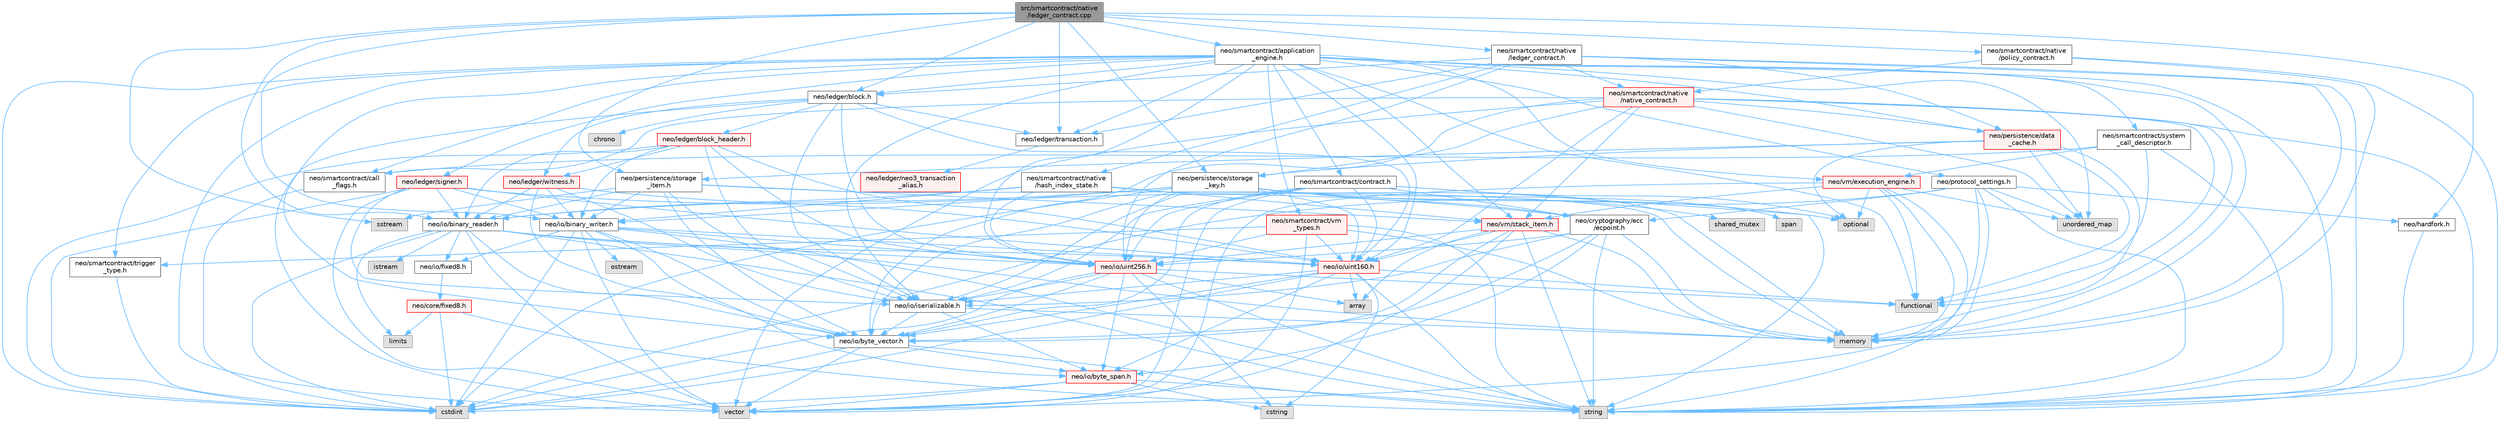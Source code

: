 digraph "src/smartcontract/native/ledger_contract.cpp"
{
 // LATEX_PDF_SIZE
  bgcolor="transparent";
  edge [fontname=Helvetica,fontsize=10,labelfontname=Helvetica,labelfontsize=10];
  node [fontname=Helvetica,fontsize=10,shape=box,height=0.2,width=0.4];
  Node1 [id="Node000001",label="src/smartcontract/native\l/ledger_contract.cpp",height=0.2,width=0.4,color="gray40", fillcolor="grey60", style="filled", fontcolor="black",tooltip=" "];
  Node1 -> Node2 [id="edge1_Node000001_Node000002",color="steelblue1",style="solid",tooltip=" "];
  Node2 [id="Node000002",label="neo/hardfork.h",height=0.2,width=0.4,color="grey40", fillcolor="white", style="filled",URL="$hardfork_8h.html",tooltip="Hardfork enumeration for Neo protocol upgrades."];
  Node2 -> Node3 [id="edge2_Node000002_Node000003",color="steelblue1",style="solid",tooltip=" "];
  Node3 [id="Node000003",label="string",height=0.2,width=0.4,color="grey60", fillcolor="#E0E0E0", style="filled",tooltip=" "];
  Node1 -> Node4 [id="edge3_Node000001_Node000004",color="steelblue1",style="solid",tooltip=" "];
  Node4 [id="Node000004",label="neo/io/binary_reader.h",height=0.2,width=0.4,color="grey40", fillcolor="white", style="filled",URL="$binary__reader_8h.html",tooltip=" "];
  Node4 -> Node5 [id="edge4_Node000004_Node000005",color="steelblue1",style="solid",tooltip=" "];
  Node5 [id="Node000005",label="neo/io/byte_vector.h",height=0.2,width=0.4,color="grey40", fillcolor="white", style="filled",URL="$io_2byte__vector_8h.html",tooltip=" "];
  Node5 -> Node6 [id="edge5_Node000005_Node000006",color="steelblue1",style="solid",tooltip=" "];
  Node6 [id="Node000006",label="neo/io/byte_span.h",height=0.2,width=0.4,color="red", fillcolor="#FFF0F0", style="filled",URL="$io_2byte__span_8h.html",tooltip=" "];
  Node6 -> Node7 [id="edge6_Node000006_Node000007",color="steelblue1",style="solid",tooltip=" "];
  Node7 [id="Node000007",label="cstdint",height=0.2,width=0.4,color="grey60", fillcolor="#E0E0E0", style="filled",tooltip=" "];
  Node6 -> Node8 [id="edge7_Node000006_Node000008",color="steelblue1",style="solid",tooltip=" "];
  Node8 [id="Node000008",label="cstring",height=0.2,width=0.4,color="grey60", fillcolor="#E0E0E0", style="filled",tooltip=" "];
  Node6 -> Node3 [id="edge8_Node000006_Node000003",color="steelblue1",style="solid",tooltip=" "];
  Node6 -> Node10 [id="edge9_Node000006_Node000010",color="steelblue1",style="solid",tooltip=" "];
  Node10 [id="Node000010",label="vector",height=0.2,width=0.4,color="grey60", fillcolor="#E0E0E0", style="filled",tooltip=" "];
  Node5 -> Node7 [id="edge10_Node000005_Node000007",color="steelblue1",style="solid",tooltip=" "];
  Node5 -> Node3 [id="edge11_Node000005_Node000003",color="steelblue1",style="solid",tooltip=" "];
  Node5 -> Node10 [id="edge12_Node000005_Node000010",color="steelblue1",style="solid",tooltip=" "];
  Node4 -> Node11 [id="edge13_Node000004_Node000011",color="steelblue1",style="solid",tooltip=" "];
  Node11 [id="Node000011",label="neo/io/fixed8.h",height=0.2,width=0.4,color="grey40", fillcolor="white", style="filled",URL="$io_2fixed8_8h.html",tooltip=" "];
  Node11 -> Node12 [id="edge14_Node000011_Node000012",color="steelblue1",style="solid",tooltip=" "];
  Node12 [id="Node000012",label="neo/core/fixed8.h",height=0.2,width=0.4,color="red", fillcolor="#FFF0F0", style="filled",URL="$core_2fixed8_8h.html",tooltip=" "];
  Node12 -> Node7 [id="edge15_Node000012_Node000007",color="steelblue1",style="solid",tooltip=" "];
  Node12 -> Node13 [id="edge16_Node000012_Node000013",color="steelblue1",style="solid",tooltip=" "];
  Node13 [id="Node000013",label="limits",height=0.2,width=0.4,color="grey60", fillcolor="#E0E0E0", style="filled",tooltip=" "];
  Node12 -> Node3 [id="edge17_Node000012_Node000003",color="steelblue1",style="solid",tooltip=" "];
  Node4 -> Node14 [id="edge18_Node000004_Node000014",color="steelblue1",style="solid",tooltip=" "];
  Node14 [id="Node000014",label="neo/io/uint160.h",height=0.2,width=0.4,color="red", fillcolor="#FFF0F0", style="filled",URL="$uint160_8h.html",tooltip=" "];
  Node14 -> Node6 [id="edge19_Node000014_Node000006",color="steelblue1",style="solid",tooltip=" "];
  Node14 -> Node5 [id="edge20_Node000014_Node000005",color="steelblue1",style="solid",tooltip=" "];
  Node14 -> Node15 [id="edge21_Node000014_Node000015",color="steelblue1",style="solid",tooltip=" "];
  Node15 [id="Node000015",label="neo/io/iserializable.h",height=0.2,width=0.4,color="grey40", fillcolor="white", style="filled",URL="$iserializable_8h.html",tooltip=" "];
  Node15 -> Node6 [id="edge22_Node000015_Node000006",color="steelblue1",style="solid",tooltip=" "];
  Node15 -> Node5 [id="edge23_Node000015_Node000005",color="steelblue1",style="solid",tooltip=" "];
  Node15 -> Node16 [id="edge24_Node000015_Node000016",color="steelblue1",style="solid",tooltip=" "];
  Node16 [id="Node000016",label="memory",height=0.2,width=0.4,color="grey60", fillcolor="#E0E0E0", style="filled",tooltip=" "];
  Node14 -> Node17 [id="edge25_Node000014_Node000017",color="steelblue1",style="solid",tooltip=" "];
  Node17 [id="Node000017",label="array",height=0.2,width=0.4,color="grey60", fillcolor="#E0E0E0", style="filled",tooltip=" "];
  Node14 -> Node7 [id="edge26_Node000014_Node000007",color="steelblue1",style="solid",tooltip=" "];
  Node14 -> Node8 [id="edge27_Node000014_Node000008",color="steelblue1",style="solid",tooltip=" "];
  Node14 -> Node18 [id="edge28_Node000014_Node000018",color="steelblue1",style="solid",tooltip=" "];
  Node18 [id="Node000018",label="functional",height=0.2,width=0.4,color="grey60", fillcolor="#E0E0E0", style="filled",tooltip=" "];
  Node14 -> Node3 [id="edge29_Node000014_Node000003",color="steelblue1",style="solid",tooltip=" "];
  Node4 -> Node19 [id="edge30_Node000004_Node000019",color="steelblue1",style="solid",tooltip=" "];
  Node19 [id="Node000019",label="neo/io/uint256.h",height=0.2,width=0.4,color="red", fillcolor="#FFF0F0", style="filled",URL="$uint256_8h.html",tooltip=" "];
  Node19 -> Node6 [id="edge31_Node000019_Node000006",color="steelblue1",style="solid",tooltip=" "];
  Node19 -> Node5 [id="edge32_Node000019_Node000005",color="steelblue1",style="solid",tooltip=" "];
  Node19 -> Node15 [id="edge33_Node000019_Node000015",color="steelblue1",style="solid",tooltip=" "];
  Node19 -> Node17 [id="edge34_Node000019_Node000017",color="steelblue1",style="solid",tooltip=" "];
  Node19 -> Node7 [id="edge35_Node000019_Node000007",color="steelblue1",style="solid",tooltip=" "];
  Node19 -> Node8 [id="edge36_Node000019_Node000008",color="steelblue1",style="solid",tooltip=" "];
  Node19 -> Node18 [id="edge37_Node000019_Node000018",color="steelblue1",style="solid",tooltip=" "];
  Node19 -> Node3 [id="edge38_Node000019_Node000003",color="steelblue1",style="solid",tooltip=" "];
  Node4 -> Node7 [id="edge39_Node000004_Node000007",color="steelblue1",style="solid",tooltip=" "];
  Node4 -> Node21 [id="edge40_Node000004_Node000021",color="steelblue1",style="solid",tooltip=" "];
  Node21 [id="Node000021",label="istream",height=0.2,width=0.4,color="grey60", fillcolor="#E0E0E0", style="filled",tooltip=" "];
  Node4 -> Node13 [id="edge41_Node000004_Node000013",color="steelblue1",style="solid",tooltip=" "];
  Node4 -> Node16 [id="edge42_Node000004_Node000016",color="steelblue1",style="solid",tooltip=" "];
  Node4 -> Node3 [id="edge43_Node000004_Node000003",color="steelblue1",style="solid",tooltip=" "];
  Node4 -> Node10 [id="edge44_Node000004_Node000010",color="steelblue1",style="solid",tooltip=" "];
  Node1 -> Node22 [id="edge45_Node000001_Node000022",color="steelblue1",style="solid",tooltip=" "];
  Node22 [id="Node000022",label="neo/io/binary_writer.h",height=0.2,width=0.4,color="grey40", fillcolor="white", style="filled",URL="$binary__writer_8h.html",tooltip=" "];
  Node22 -> Node6 [id="edge46_Node000022_Node000006",color="steelblue1",style="solid",tooltip=" "];
  Node22 -> Node5 [id="edge47_Node000022_Node000005",color="steelblue1",style="solid",tooltip=" "];
  Node22 -> Node11 [id="edge48_Node000022_Node000011",color="steelblue1",style="solid",tooltip=" "];
  Node22 -> Node14 [id="edge49_Node000022_Node000014",color="steelblue1",style="solid",tooltip=" "];
  Node22 -> Node19 [id="edge50_Node000022_Node000019",color="steelblue1",style="solid",tooltip=" "];
  Node22 -> Node7 [id="edge51_Node000022_Node000007",color="steelblue1",style="solid",tooltip=" "];
  Node22 -> Node23 [id="edge52_Node000022_Node000023",color="steelblue1",style="solid",tooltip=" "];
  Node23 [id="Node000023",label="ostream",height=0.2,width=0.4,color="grey60", fillcolor="#E0E0E0", style="filled",tooltip=" "];
  Node22 -> Node3 [id="edge53_Node000022_Node000003",color="steelblue1",style="solid",tooltip=" "];
  Node22 -> Node10 [id="edge54_Node000022_Node000010",color="steelblue1",style="solid",tooltip=" "];
  Node1 -> Node24 [id="edge55_Node000001_Node000024",color="steelblue1",style="solid",tooltip=" "];
  Node24 [id="Node000024",label="neo/ledger/block.h",height=0.2,width=0.4,color="grey40", fillcolor="white", style="filled",URL="$ledger_2block_8h.html",tooltip=" "];
  Node24 -> Node15 [id="edge56_Node000024_Node000015",color="steelblue1",style="solid",tooltip=" "];
  Node24 -> Node14 [id="edge57_Node000024_Node000014",color="steelblue1",style="solid",tooltip=" "];
  Node24 -> Node19 [id="edge58_Node000024_Node000019",color="steelblue1",style="solid",tooltip=" "];
  Node24 -> Node25 [id="edge59_Node000024_Node000025",color="steelblue1",style="solid",tooltip=" "];
  Node25 [id="Node000025",label="neo/ledger/block_header.h",height=0.2,width=0.4,color="red", fillcolor="#FFF0F0", style="filled",URL="$block__header_8h.html",tooltip=" "];
  Node25 -> Node4 [id="edge60_Node000025_Node000004",color="steelblue1",style="solid",tooltip=" "];
  Node25 -> Node22 [id="edge61_Node000025_Node000022",color="steelblue1",style="solid",tooltip=" "];
  Node25 -> Node15 [id="edge62_Node000025_Node000015",color="steelblue1",style="solid",tooltip=" "];
  Node25 -> Node14 [id="edge63_Node000025_Node000014",color="steelblue1",style="solid",tooltip=" "];
  Node25 -> Node19 [id="edge64_Node000025_Node000019",color="steelblue1",style="solid",tooltip=" "];
  Node25 -> Node50 [id="edge65_Node000025_Node000050",color="steelblue1",style="solid",tooltip=" "];
  Node50 [id="Node000050",label="neo/ledger/witness.h",height=0.2,width=0.4,color="red", fillcolor="#FFF0F0", style="filled",URL="$ledger_2witness_8h.html",tooltip=" "];
  Node50 -> Node4 [id="edge66_Node000050_Node000004",color="steelblue1",style="solid",tooltip=" "];
  Node50 -> Node22 [id="edge67_Node000050_Node000022",color="steelblue1",style="solid",tooltip=" "];
  Node50 -> Node5 [id="edge68_Node000050_Node000005",color="steelblue1",style="solid",tooltip=" "];
  Node50 -> Node15 [id="edge69_Node000050_Node000015",color="steelblue1",style="solid",tooltip=" "];
  Node50 -> Node14 [id="edge70_Node000050_Node000014",color="steelblue1",style="solid",tooltip=" "];
  Node25 -> Node7 [id="edge71_Node000025_Node000007",color="steelblue1",style="solid",tooltip=" "];
  Node24 -> Node51 [id="edge72_Node000024_Node000051",color="steelblue1",style="solid",tooltip=" "];
  Node51 [id="Node000051",label="neo/ledger/transaction.h",height=0.2,width=0.4,color="grey40", fillcolor="white", style="filled",URL="$ledger_2transaction_8h.html",tooltip=" "];
  Node51 -> Node52 [id="edge73_Node000051_Node000052",color="steelblue1",style="solid",tooltip=" "];
  Node52 [id="Node000052",label="neo/ledger/neo3_transaction\l_alias.h",height=0.2,width=0.4,color="red", fillcolor="#FFF0F0", style="filled",URL="$neo3__transaction__alias_8h.html",tooltip=" "];
  Node24 -> Node50 [id="edge74_Node000024_Node000050",color="steelblue1",style="solid",tooltip=" "];
  Node24 -> Node66 [id="edge75_Node000024_Node000066",color="steelblue1",style="solid",tooltip=" "];
  Node66 [id="Node000066",label="chrono",height=0.2,width=0.4,color="grey60", fillcolor="#E0E0E0", style="filled",tooltip=" "];
  Node24 -> Node10 [id="edge76_Node000024_Node000010",color="steelblue1",style="solid",tooltip=" "];
  Node1 -> Node51 [id="edge77_Node000001_Node000051",color="steelblue1",style="solid",tooltip=" "];
  Node1 -> Node67 [id="edge78_Node000001_Node000067",color="steelblue1",style="solid",tooltip=" "];
  Node67 [id="Node000067",label="neo/persistence/storage\l_item.h",height=0.2,width=0.4,color="grey40", fillcolor="white", style="filled",URL="$persistence_2storage__item_8h.html",tooltip=" "];
  Node67 -> Node4 [id="edge79_Node000067_Node000004",color="steelblue1",style="solid",tooltip=" "];
  Node67 -> Node22 [id="edge80_Node000067_Node000022",color="steelblue1",style="solid",tooltip=" "];
  Node67 -> Node5 [id="edge81_Node000067_Node000005",color="steelblue1",style="solid",tooltip=" "];
  Node67 -> Node15 [id="edge82_Node000067_Node000015",color="steelblue1",style="solid",tooltip=" "];
  Node67 -> Node68 [id="edge83_Node000067_Node000068",color="steelblue1",style="solid",tooltip=" "];
  Node68 [id="Node000068",label="neo/vm/stack_item.h",height=0.2,width=0.4,color="red", fillcolor="#FFF0F0", style="filled",URL="$stack__item_8h.html",tooltip=" "];
  Node68 -> Node5 [id="edge84_Node000068_Node000005",color="steelblue1",style="solid",tooltip=" "];
  Node68 -> Node14 [id="edge85_Node000068_Node000014",color="steelblue1",style="solid",tooltip=" "];
  Node68 -> Node19 [id="edge86_Node000068_Node000019",color="steelblue1",style="solid",tooltip=" "];
  Node68 -> Node17 [id="edge87_Node000068_Node000017",color="steelblue1",style="solid",tooltip=" "];
  Node68 -> Node16 [id="edge88_Node000068_Node000016",color="steelblue1",style="solid",tooltip=" "];
  Node68 -> Node3 [id="edge89_Node000068_Node000003",color="steelblue1",style="solid",tooltip=" "];
  Node68 -> Node10 [id="edge90_Node000068_Node000010",color="steelblue1",style="solid",tooltip=" "];
  Node67 -> Node16 [id="edge91_Node000067_Node000016",color="steelblue1",style="solid",tooltip=" "];
  Node67 -> Node72 [id="edge92_Node000067_Node000072",color="steelblue1",style="solid",tooltip=" "];
  Node72 [id="Node000072",label="sstream",height=0.2,width=0.4,color="grey60", fillcolor="#E0E0E0", style="filled",tooltip=" "];
  Node1 -> Node73 [id="edge93_Node000001_Node000073",color="steelblue1",style="solid",tooltip=" "];
  Node73 [id="Node000073",label="neo/persistence/storage\l_key.h",height=0.2,width=0.4,color="grey40", fillcolor="white", style="filled",URL="$persistence_2storage__key_8h.html",tooltip=" "];
  Node73 -> Node56 [id="edge94_Node000073_Node000056",color="steelblue1",style="solid",tooltip=" "];
  Node56 [id="Node000056",label="neo/cryptography/ecc\l/ecpoint.h",height=0.2,width=0.4,color="grey40", fillcolor="white", style="filled",URL="$ecpoint_8h.html",tooltip=" "];
  Node56 -> Node6 [id="edge95_Node000056_Node000006",color="steelblue1",style="solid",tooltip=" "];
  Node56 -> Node5 [id="edge96_Node000056_Node000005",color="steelblue1",style="solid",tooltip=" "];
  Node56 -> Node15 [id="edge97_Node000056_Node000015",color="steelblue1",style="solid",tooltip=" "];
  Node56 -> Node19 [id="edge98_Node000056_Node000019",color="steelblue1",style="solid",tooltip=" "];
  Node56 -> Node16 [id="edge99_Node000056_Node000016",color="steelblue1",style="solid",tooltip=" "];
  Node56 -> Node3 [id="edge100_Node000056_Node000003",color="steelblue1",style="solid",tooltip=" "];
  Node73 -> Node4 [id="edge101_Node000073_Node000004",color="steelblue1",style="solid",tooltip=" "];
  Node73 -> Node22 [id="edge102_Node000073_Node000022",color="steelblue1",style="solid",tooltip=" "];
  Node73 -> Node5 [id="edge103_Node000073_Node000005",color="steelblue1",style="solid",tooltip=" "];
  Node73 -> Node15 [id="edge104_Node000073_Node000015",color="steelblue1",style="solid",tooltip=" "];
  Node73 -> Node14 [id="edge105_Node000073_Node000014",color="steelblue1",style="solid",tooltip=" "];
  Node73 -> Node19 [id="edge106_Node000073_Node000019",color="steelblue1",style="solid",tooltip=" "];
  Node73 -> Node7 [id="edge107_Node000073_Node000007",color="steelblue1",style="solid",tooltip=" "];
  Node73 -> Node58 [id="edge108_Node000073_Node000058",color="steelblue1",style="solid",tooltip=" "];
  Node58 [id="Node000058",label="optional",height=0.2,width=0.4,color="grey60", fillcolor="#E0E0E0", style="filled",tooltip=" "];
  Node73 -> Node74 [id="edge109_Node000073_Node000074",color="steelblue1",style="solid",tooltip=" "];
  Node74 [id="Node000074",label="shared_mutex",height=0.2,width=0.4,color="grey60", fillcolor="#E0E0E0", style="filled",tooltip=" "];
  Node73 -> Node75 [id="edge110_Node000073_Node000075",color="steelblue1",style="solid",tooltip=" "];
  Node75 [id="Node000075",label="span",height=0.2,width=0.4,color="grey60", fillcolor="#E0E0E0", style="filled",tooltip=" "];
  Node1 -> Node76 [id="edge111_Node000001_Node000076",color="steelblue1",style="solid",tooltip=" "];
  Node76 [id="Node000076",label="neo/smartcontract/application\l_engine.h",height=0.2,width=0.4,color="grey40", fillcolor="white", style="filled",URL="$application__engine_8h.html",tooltip=" "];
  Node76 -> Node5 [id="edge112_Node000076_Node000005",color="steelblue1",style="solid",tooltip=" "];
  Node76 -> Node15 [id="edge113_Node000076_Node000015",color="steelblue1",style="solid",tooltip=" "];
  Node76 -> Node14 [id="edge114_Node000076_Node000014",color="steelblue1",style="solid",tooltip=" "];
  Node76 -> Node19 [id="edge115_Node000076_Node000019",color="steelblue1",style="solid",tooltip=" "];
  Node76 -> Node24 [id="edge116_Node000076_Node000024",color="steelblue1",style="solid",tooltip=" "];
  Node76 -> Node55 [id="edge117_Node000076_Node000055",color="steelblue1",style="solid",tooltip=" "];
  Node55 [id="Node000055",label="neo/ledger/signer.h",height=0.2,width=0.4,color="red", fillcolor="#FFF0F0", style="filled",URL="$signer_8h.html",tooltip=" "];
  Node55 -> Node56 [id="edge118_Node000055_Node000056",color="steelblue1",style="solid",tooltip=" "];
  Node55 -> Node4 [id="edge119_Node000055_Node000004",color="steelblue1",style="solid",tooltip=" "];
  Node55 -> Node22 [id="edge120_Node000055_Node000022",color="steelblue1",style="solid",tooltip=" "];
  Node55 -> Node15 [id="edge121_Node000055_Node000015",color="steelblue1",style="solid",tooltip=" "];
  Node55 -> Node14 [id="edge122_Node000055_Node000014",color="steelblue1",style="solid",tooltip=" "];
  Node55 -> Node7 [id="edge123_Node000055_Node000007",color="steelblue1",style="solid",tooltip=" "];
  Node55 -> Node10 [id="edge124_Node000055_Node000010",color="steelblue1",style="solid",tooltip=" "];
  Node76 -> Node51 [id="edge125_Node000076_Node000051",color="steelblue1",style="solid",tooltip=" "];
  Node76 -> Node77 [id="edge126_Node000076_Node000077",color="steelblue1",style="solid",tooltip=" "];
  Node77 [id="Node000077",label="neo/persistence/data\l_cache.h",height=0.2,width=0.4,color="red", fillcolor="#FFF0F0", style="filled",URL="$data__cache_8h.html",tooltip=" "];
  Node77 -> Node67 [id="edge127_Node000077_Node000067",color="steelblue1",style="solid",tooltip=" "];
  Node77 -> Node73 [id="edge128_Node000077_Node000073",color="steelblue1",style="solid",tooltip=" "];
  Node77 -> Node18 [id="edge129_Node000077_Node000018",color="steelblue1",style="solid",tooltip=" "];
  Node77 -> Node16 [id="edge130_Node000077_Node000016",color="steelblue1",style="solid",tooltip=" "];
  Node77 -> Node58 [id="edge131_Node000077_Node000058",color="steelblue1",style="solid",tooltip=" "];
  Node77 -> Node37 [id="edge132_Node000077_Node000037",color="steelblue1",style="solid",tooltip=" "];
  Node37 [id="Node000037",label="unordered_map",height=0.2,width=0.4,color="grey60", fillcolor="#E0E0E0", style="filled",tooltip=" "];
  Node76 -> Node80 [id="edge133_Node000076_Node000080",color="steelblue1",style="solid",tooltip=" "];
  Node80 [id="Node000080",label="neo/protocol_settings.h",height=0.2,width=0.4,color="grey40", fillcolor="white", style="filled",URL="$protocol__settings_8h.html",tooltip=" "];
  Node80 -> Node56 [id="edge134_Node000080_Node000056",color="steelblue1",style="solid",tooltip=" "];
  Node80 -> Node2 [id="edge135_Node000080_Node000002",color="steelblue1",style="solid",tooltip=" "];
  Node80 -> Node7 [id="edge136_Node000080_Node000007",color="steelblue1",style="solid",tooltip=" "];
  Node80 -> Node16 [id="edge137_Node000080_Node000016",color="steelblue1",style="solid",tooltip=" "];
  Node80 -> Node3 [id="edge138_Node000080_Node000003",color="steelblue1",style="solid",tooltip=" "];
  Node80 -> Node37 [id="edge139_Node000080_Node000037",color="steelblue1",style="solid",tooltip=" "];
  Node80 -> Node10 [id="edge140_Node000080_Node000010",color="steelblue1",style="solid",tooltip=" "];
  Node76 -> Node81 [id="edge141_Node000076_Node000081",color="steelblue1",style="solid",tooltip=" "];
  Node81 [id="Node000081",label="neo/smartcontract/call\l_flags.h",height=0.2,width=0.4,color="grey40", fillcolor="white", style="filled",URL="$call__flags_8h.html",tooltip=" "];
  Node81 -> Node7 [id="edge142_Node000081_Node000007",color="steelblue1",style="solid",tooltip=" "];
  Node76 -> Node82 [id="edge143_Node000076_Node000082",color="steelblue1",style="solid",tooltip=" "];
  Node82 [id="Node000082",label="neo/smartcontract/contract.h",height=0.2,width=0.4,color="grey40", fillcolor="white", style="filled",URL="$contract_8h.html",tooltip=" "];
  Node82 -> Node56 [id="edge144_Node000082_Node000056",color="steelblue1",style="solid",tooltip=" "];
  Node82 -> Node5 [id="edge145_Node000082_Node000005",color="steelblue1",style="solid",tooltip=" "];
  Node82 -> Node15 [id="edge146_Node000082_Node000015",color="steelblue1",style="solid",tooltip=" "];
  Node82 -> Node14 [id="edge147_Node000082_Node000014",color="steelblue1",style="solid",tooltip=" "];
  Node82 -> Node19 [id="edge148_Node000082_Node000019",color="steelblue1",style="solid",tooltip=" "];
  Node82 -> Node58 [id="edge149_Node000082_Node000058",color="steelblue1",style="solid",tooltip=" "];
  Node82 -> Node3 [id="edge150_Node000082_Node000003",color="steelblue1",style="solid",tooltip=" "];
  Node82 -> Node10 [id="edge151_Node000082_Node000010",color="steelblue1",style="solid",tooltip=" "];
  Node76 -> Node83 [id="edge152_Node000076_Node000083",color="steelblue1",style="solid",tooltip=" "];
  Node83 [id="Node000083",label="neo/smartcontract/system\l_call_descriptor.h",height=0.2,width=0.4,color="grey40", fillcolor="white", style="filled",URL="$system__call__descriptor_8h.html",tooltip=" "];
  Node83 -> Node81 [id="edge153_Node000083_Node000081",color="steelblue1",style="solid",tooltip=" "];
  Node83 -> Node84 [id="edge154_Node000083_Node000084",color="steelblue1",style="solid",tooltip=" "];
  Node84 [id="Node000084",label="neo/vm/execution_engine.h",height=0.2,width=0.4,color="red", fillcolor="#FFF0F0", style="filled",URL="$execution__engine_8h.html",tooltip=" "];
  Node84 -> Node68 [id="edge155_Node000084_Node000068",color="steelblue1",style="solid",tooltip=" "];
  Node84 -> Node18 [id="edge156_Node000084_Node000018",color="steelblue1",style="solid",tooltip=" "];
  Node84 -> Node16 [id="edge157_Node000084_Node000016",color="steelblue1",style="solid",tooltip=" "];
  Node84 -> Node58 [id="edge158_Node000084_Node000058",color="steelblue1",style="solid",tooltip=" "];
  Node84 -> Node3 [id="edge159_Node000084_Node000003",color="steelblue1",style="solid",tooltip=" "];
  Node84 -> Node37 [id="edge160_Node000084_Node000037",color="steelblue1",style="solid",tooltip=" "];
  Node84 -> Node10 [id="edge161_Node000084_Node000010",color="steelblue1",style="solid",tooltip=" "];
  Node83 -> Node18 [id="edge162_Node000083_Node000018",color="steelblue1",style="solid",tooltip=" "];
  Node83 -> Node3 [id="edge163_Node000083_Node000003",color="steelblue1",style="solid",tooltip=" "];
  Node76 -> Node98 [id="edge164_Node000076_Node000098",color="steelblue1",style="solid",tooltip=" "];
  Node98 [id="Node000098",label="neo/smartcontract/trigger\l_type.h",height=0.2,width=0.4,color="grey40", fillcolor="white", style="filled",URL="$trigger__type_8h.html",tooltip=" "];
  Node98 -> Node7 [id="edge165_Node000098_Node000007",color="steelblue1",style="solid",tooltip=" "];
  Node76 -> Node99 [id="edge166_Node000076_Node000099",color="steelblue1",style="solid",tooltip=" "];
  Node99 [id="Node000099",label="neo/smartcontract/vm\l_types.h",height=0.2,width=0.4,color="red", fillcolor="#FFF0F0", style="filled",URL="$vm__types_8h.html",tooltip=" "];
  Node99 -> Node14 [id="edge167_Node000099_Node000014",color="steelblue1",style="solid",tooltip=" "];
  Node99 -> Node19 [id="edge168_Node000099_Node000019",color="steelblue1",style="solid",tooltip=" "];
  Node99 -> Node98 [id="edge169_Node000099_Node000098",color="steelblue1",style="solid",tooltip=" "];
  Node99 -> Node16 [id="edge170_Node000099_Node000016",color="steelblue1",style="solid",tooltip=" "];
  Node99 -> Node3 [id="edge171_Node000099_Node000003",color="steelblue1",style="solid",tooltip=" "];
  Node99 -> Node10 [id="edge172_Node000099_Node000010",color="steelblue1",style="solid",tooltip=" "];
  Node76 -> Node84 [id="edge173_Node000076_Node000084",color="steelblue1",style="solid",tooltip=" "];
  Node76 -> Node68 [id="edge174_Node000076_Node000068",color="steelblue1",style="solid",tooltip=" "];
  Node76 -> Node7 [id="edge175_Node000076_Node000007",color="steelblue1",style="solid",tooltip=" "];
  Node76 -> Node18 [id="edge176_Node000076_Node000018",color="steelblue1",style="solid",tooltip=" "];
  Node76 -> Node16 [id="edge177_Node000076_Node000016",color="steelblue1",style="solid",tooltip=" "];
  Node76 -> Node3 [id="edge178_Node000076_Node000003",color="steelblue1",style="solid",tooltip=" "];
  Node76 -> Node37 [id="edge179_Node000076_Node000037",color="steelblue1",style="solid",tooltip=" "];
  Node76 -> Node10 [id="edge180_Node000076_Node000010",color="steelblue1",style="solid",tooltip=" "];
  Node1 -> Node100 [id="edge181_Node000001_Node000100",color="steelblue1",style="solid",tooltip=" "];
  Node100 [id="Node000100",label="neo/smartcontract/native\l/ledger_contract.h",height=0.2,width=0.4,color="grey40", fillcolor="white", style="filled",URL="$ledger__contract_8h.html",tooltip=" "];
  Node100 -> Node19 [id="edge182_Node000100_Node000019",color="steelblue1",style="solid",tooltip=" "];
  Node100 -> Node24 [id="edge183_Node000100_Node000024",color="steelblue1",style="solid",tooltip=" "];
  Node100 -> Node51 [id="edge184_Node000100_Node000051",color="steelblue1",style="solid",tooltip=" "];
  Node100 -> Node77 [id="edge185_Node000100_Node000077",color="steelblue1",style="solid",tooltip=" "];
  Node100 -> Node101 [id="edge186_Node000100_Node000101",color="steelblue1",style="solid",tooltip=" "];
  Node101 [id="Node000101",label="neo/smartcontract/native\l/hash_index_state.h",height=0.2,width=0.4,color="grey40", fillcolor="white", style="filled",URL="$hash__index__state_8h.html",tooltip=" "];
  Node101 -> Node4 [id="edge187_Node000101_Node000004",color="steelblue1",style="solid",tooltip=" "];
  Node101 -> Node22 [id="edge188_Node000101_Node000022",color="steelblue1",style="solid",tooltip=" "];
  Node101 -> Node19 [id="edge189_Node000101_Node000019",color="steelblue1",style="solid",tooltip=" "];
  Node101 -> Node68 [id="edge190_Node000101_Node000068",color="steelblue1",style="solid",tooltip=" "];
  Node101 -> Node16 [id="edge191_Node000101_Node000016",color="steelblue1",style="solid",tooltip=" "];
  Node100 -> Node102 [id="edge192_Node000100_Node000102",color="steelblue1",style="solid",tooltip=" "];
  Node102 [id="Node000102",label="neo/smartcontract/native\l/native_contract.h",height=0.2,width=0.4,color="red", fillcolor="#FFF0F0", style="filled",URL="$native_2native__contract_8h.html",tooltip=" "];
  Node102 -> Node5 [id="edge193_Node000102_Node000005",color="steelblue1",style="solid",tooltip=" "];
  Node102 -> Node14 [id="edge194_Node000102_Node000014",color="steelblue1",style="solid",tooltip=" "];
  Node102 -> Node77 [id="edge195_Node000102_Node000077",color="steelblue1",style="solid",tooltip=" "];
  Node102 -> Node73 [id="edge196_Node000102_Node000073",color="steelblue1",style="solid",tooltip=" "];
  Node102 -> Node81 [id="edge197_Node000102_Node000081",color="steelblue1",style="solid",tooltip=" "];
  Node102 -> Node68 [id="edge198_Node000102_Node000068",color="steelblue1",style="solid",tooltip=" "];
  Node102 -> Node18 [id="edge199_Node000102_Node000018",color="steelblue1",style="solid",tooltip=" "];
  Node102 -> Node16 [id="edge200_Node000102_Node000016",color="steelblue1",style="solid",tooltip=" "];
  Node102 -> Node3 [id="edge201_Node000102_Node000003",color="steelblue1",style="solid",tooltip=" "];
  Node102 -> Node37 [id="edge202_Node000102_Node000037",color="steelblue1",style="solid",tooltip=" "];
  Node102 -> Node10 [id="edge203_Node000102_Node000010",color="steelblue1",style="solid",tooltip=" "];
  Node100 -> Node16 [id="edge204_Node000100_Node000016",color="steelblue1",style="solid",tooltip=" "];
  Node100 -> Node3 [id="edge205_Node000100_Node000003",color="steelblue1",style="solid",tooltip=" "];
  Node1 -> Node103 [id="edge206_Node000001_Node000103",color="steelblue1",style="solid",tooltip=" "];
  Node103 [id="Node000103",label="neo/smartcontract/native\l/policy_contract.h",height=0.2,width=0.4,color="grey40", fillcolor="white", style="filled",URL="$policy__contract_8h.html",tooltip=" "];
  Node103 -> Node102 [id="edge207_Node000103_Node000102",color="steelblue1",style="solid",tooltip=" "];
  Node103 -> Node16 [id="edge208_Node000103_Node000016",color="steelblue1",style="solid",tooltip=" "];
  Node103 -> Node3 [id="edge209_Node000103_Node000003",color="steelblue1",style="solid",tooltip=" "];
  Node1 -> Node72 [id="edge210_Node000001_Node000072",color="steelblue1",style="solid",tooltip=" "];
}
